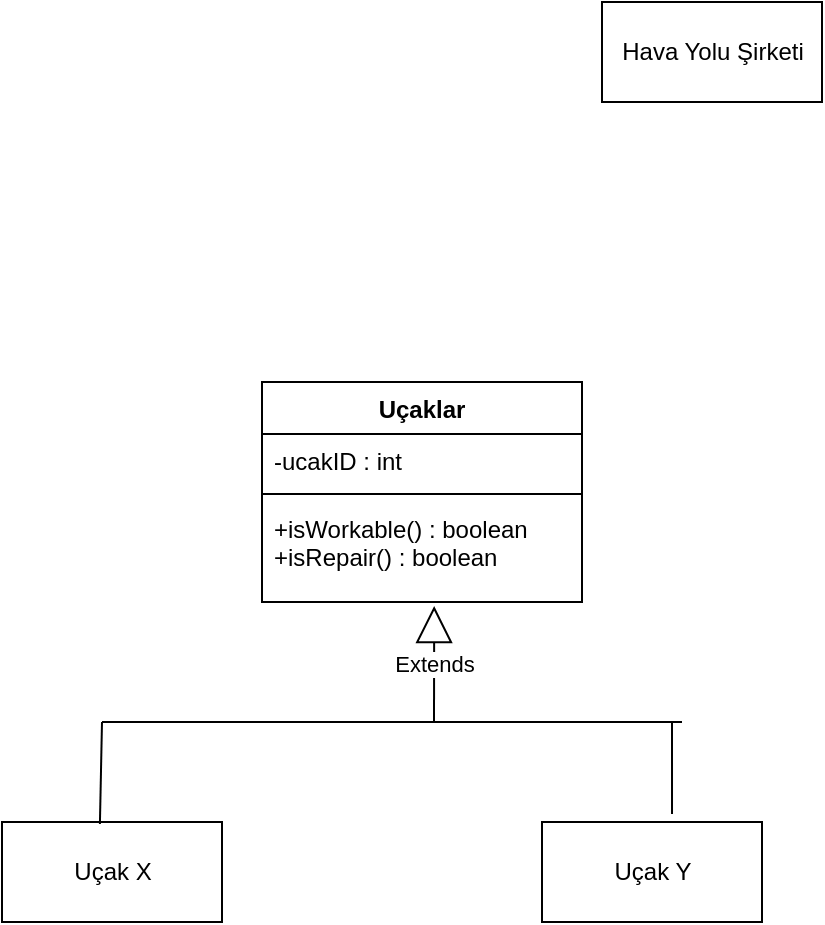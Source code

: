 <mxfile version="17.4.0" type="github">
  <diagram id="C5RBs43oDa-KdzZeNtuy" name="Page-1">
    <mxGraphModel dx="1381" dy="787" grid="1" gridSize="10" guides="1" tooltips="1" connect="1" arrows="1" fold="1" page="1" pageScale="1" pageWidth="1920" pageHeight="1200" math="0" shadow="0">
      <root>
        <mxCell id="WIyWlLk6GJQsqaUBKTNV-0" />
        <mxCell id="WIyWlLk6GJQsqaUBKTNV-1" parent="WIyWlLk6GJQsqaUBKTNV-0" />
        <mxCell id="WaL-RAjfXhhj6q7CsUBd-4" value="Hava Yolu Şirketi" style="html=1;" vertex="1" parent="WIyWlLk6GJQsqaUBKTNV-1">
          <mxGeometry x="660" y="60" width="110" height="50" as="geometry" />
        </mxCell>
        <mxCell id="WaL-RAjfXhhj6q7CsUBd-5" value="Uçaklar&#xa;" style="swimlane;fontStyle=1;align=center;verticalAlign=top;childLayout=stackLayout;horizontal=1;startSize=26;horizontalStack=0;resizeParent=1;resizeParentMax=0;resizeLast=0;collapsible=1;marginBottom=0;" vertex="1" parent="WIyWlLk6GJQsqaUBKTNV-1">
          <mxGeometry x="490" y="250" width="160" height="110" as="geometry" />
        </mxCell>
        <mxCell id="WaL-RAjfXhhj6q7CsUBd-6" value="-ucakID : int" style="text;strokeColor=none;fillColor=none;align=left;verticalAlign=top;spacingLeft=4;spacingRight=4;overflow=hidden;rotatable=0;points=[[0,0.5],[1,0.5]];portConstraint=eastwest;" vertex="1" parent="WaL-RAjfXhhj6q7CsUBd-5">
          <mxGeometry y="26" width="160" height="26" as="geometry" />
        </mxCell>
        <mxCell id="WaL-RAjfXhhj6q7CsUBd-7" value="" style="line;strokeWidth=1;fillColor=none;align=left;verticalAlign=middle;spacingTop=-1;spacingLeft=3;spacingRight=3;rotatable=0;labelPosition=right;points=[];portConstraint=eastwest;" vertex="1" parent="WaL-RAjfXhhj6q7CsUBd-5">
          <mxGeometry y="52" width="160" height="8" as="geometry" />
        </mxCell>
        <mxCell id="WaL-RAjfXhhj6q7CsUBd-8" value="+isWorkable() : boolean&#xa;+isRepair() : boolean" style="text;strokeColor=none;fillColor=none;align=left;verticalAlign=top;spacingLeft=4;spacingRight=4;overflow=hidden;rotatable=0;points=[[0,0.5],[1,0.5]];portConstraint=eastwest;" vertex="1" parent="WaL-RAjfXhhj6q7CsUBd-5">
          <mxGeometry y="60" width="160" height="50" as="geometry" />
        </mxCell>
        <mxCell id="WaL-RAjfXhhj6q7CsUBd-18" value="Uçak X" style="html=1;" vertex="1" parent="WIyWlLk6GJQsqaUBKTNV-1">
          <mxGeometry x="360" y="470" width="110" height="50" as="geometry" />
        </mxCell>
        <mxCell id="WaL-RAjfXhhj6q7CsUBd-19" value="Uçak Y" style="html=1;" vertex="1" parent="WIyWlLk6GJQsqaUBKTNV-1">
          <mxGeometry x="630" y="470" width="110" height="50" as="geometry" />
        </mxCell>
        <mxCell id="WaL-RAjfXhhj6q7CsUBd-23" value="Extends" style="endArrow=block;endSize=16;endFill=0;html=1;rounded=0;entryX=0.538;entryY=1.04;entryDx=0;entryDy=0;entryPerimeter=0;" edge="1" parent="WIyWlLk6GJQsqaUBKTNV-1" target="WaL-RAjfXhhj6q7CsUBd-8">
          <mxGeometry width="160" relative="1" as="geometry">
            <mxPoint x="576" y="420" as="sourcePoint" />
            <mxPoint x="580" y="420" as="targetPoint" />
          </mxGeometry>
        </mxCell>
        <mxCell id="WaL-RAjfXhhj6q7CsUBd-24" value="" style="endArrow=none;html=1;rounded=0;" edge="1" parent="WIyWlLk6GJQsqaUBKTNV-1">
          <mxGeometry width="50" height="50" relative="1" as="geometry">
            <mxPoint x="410" y="420" as="sourcePoint" />
            <mxPoint x="700" y="420" as="targetPoint" />
          </mxGeometry>
        </mxCell>
        <mxCell id="WaL-RAjfXhhj6q7CsUBd-26" value="" style="endArrow=none;html=1;rounded=0;exitX=0.591;exitY=-0.08;exitDx=0;exitDy=0;exitPerimeter=0;" edge="1" parent="WIyWlLk6GJQsqaUBKTNV-1" source="WaL-RAjfXhhj6q7CsUBd-19">
          <mxGeometry width="50" height="50" relative="1" as="geometry">
            <mxPoint x="730" y="410" as="sourcePoint" />
            <mxPoint x="695" y="420" as="targetPoint" />
          </mxGeometry>
        </mxCell>
        <mxCell id="WaL-RAjfXhhj6q7CsUBd-27" value="" style="endArrow=none;html=1;rounded=0;exitX=0.445;exitY=0.02;exitDx=0;exitDy=0;exitPerimeter=0;" edge="1" parent="WIyWlLk6GJQsqaUBKTNV-1" source="WaL-RAjfXhhj6q7CsUBd-18">
          <mxGeometry width="50" height="50" relative="1" as="geometry">
            <mxPoint x="410.01" y="466" as="sourcePoint" />
            <mxPoint x="410" y="420" as="targetPoint" />
          </mxGeometry>
        </mxCell>
      </root>
    </mxGraphModel>
  </diagram>
</mxfile>
